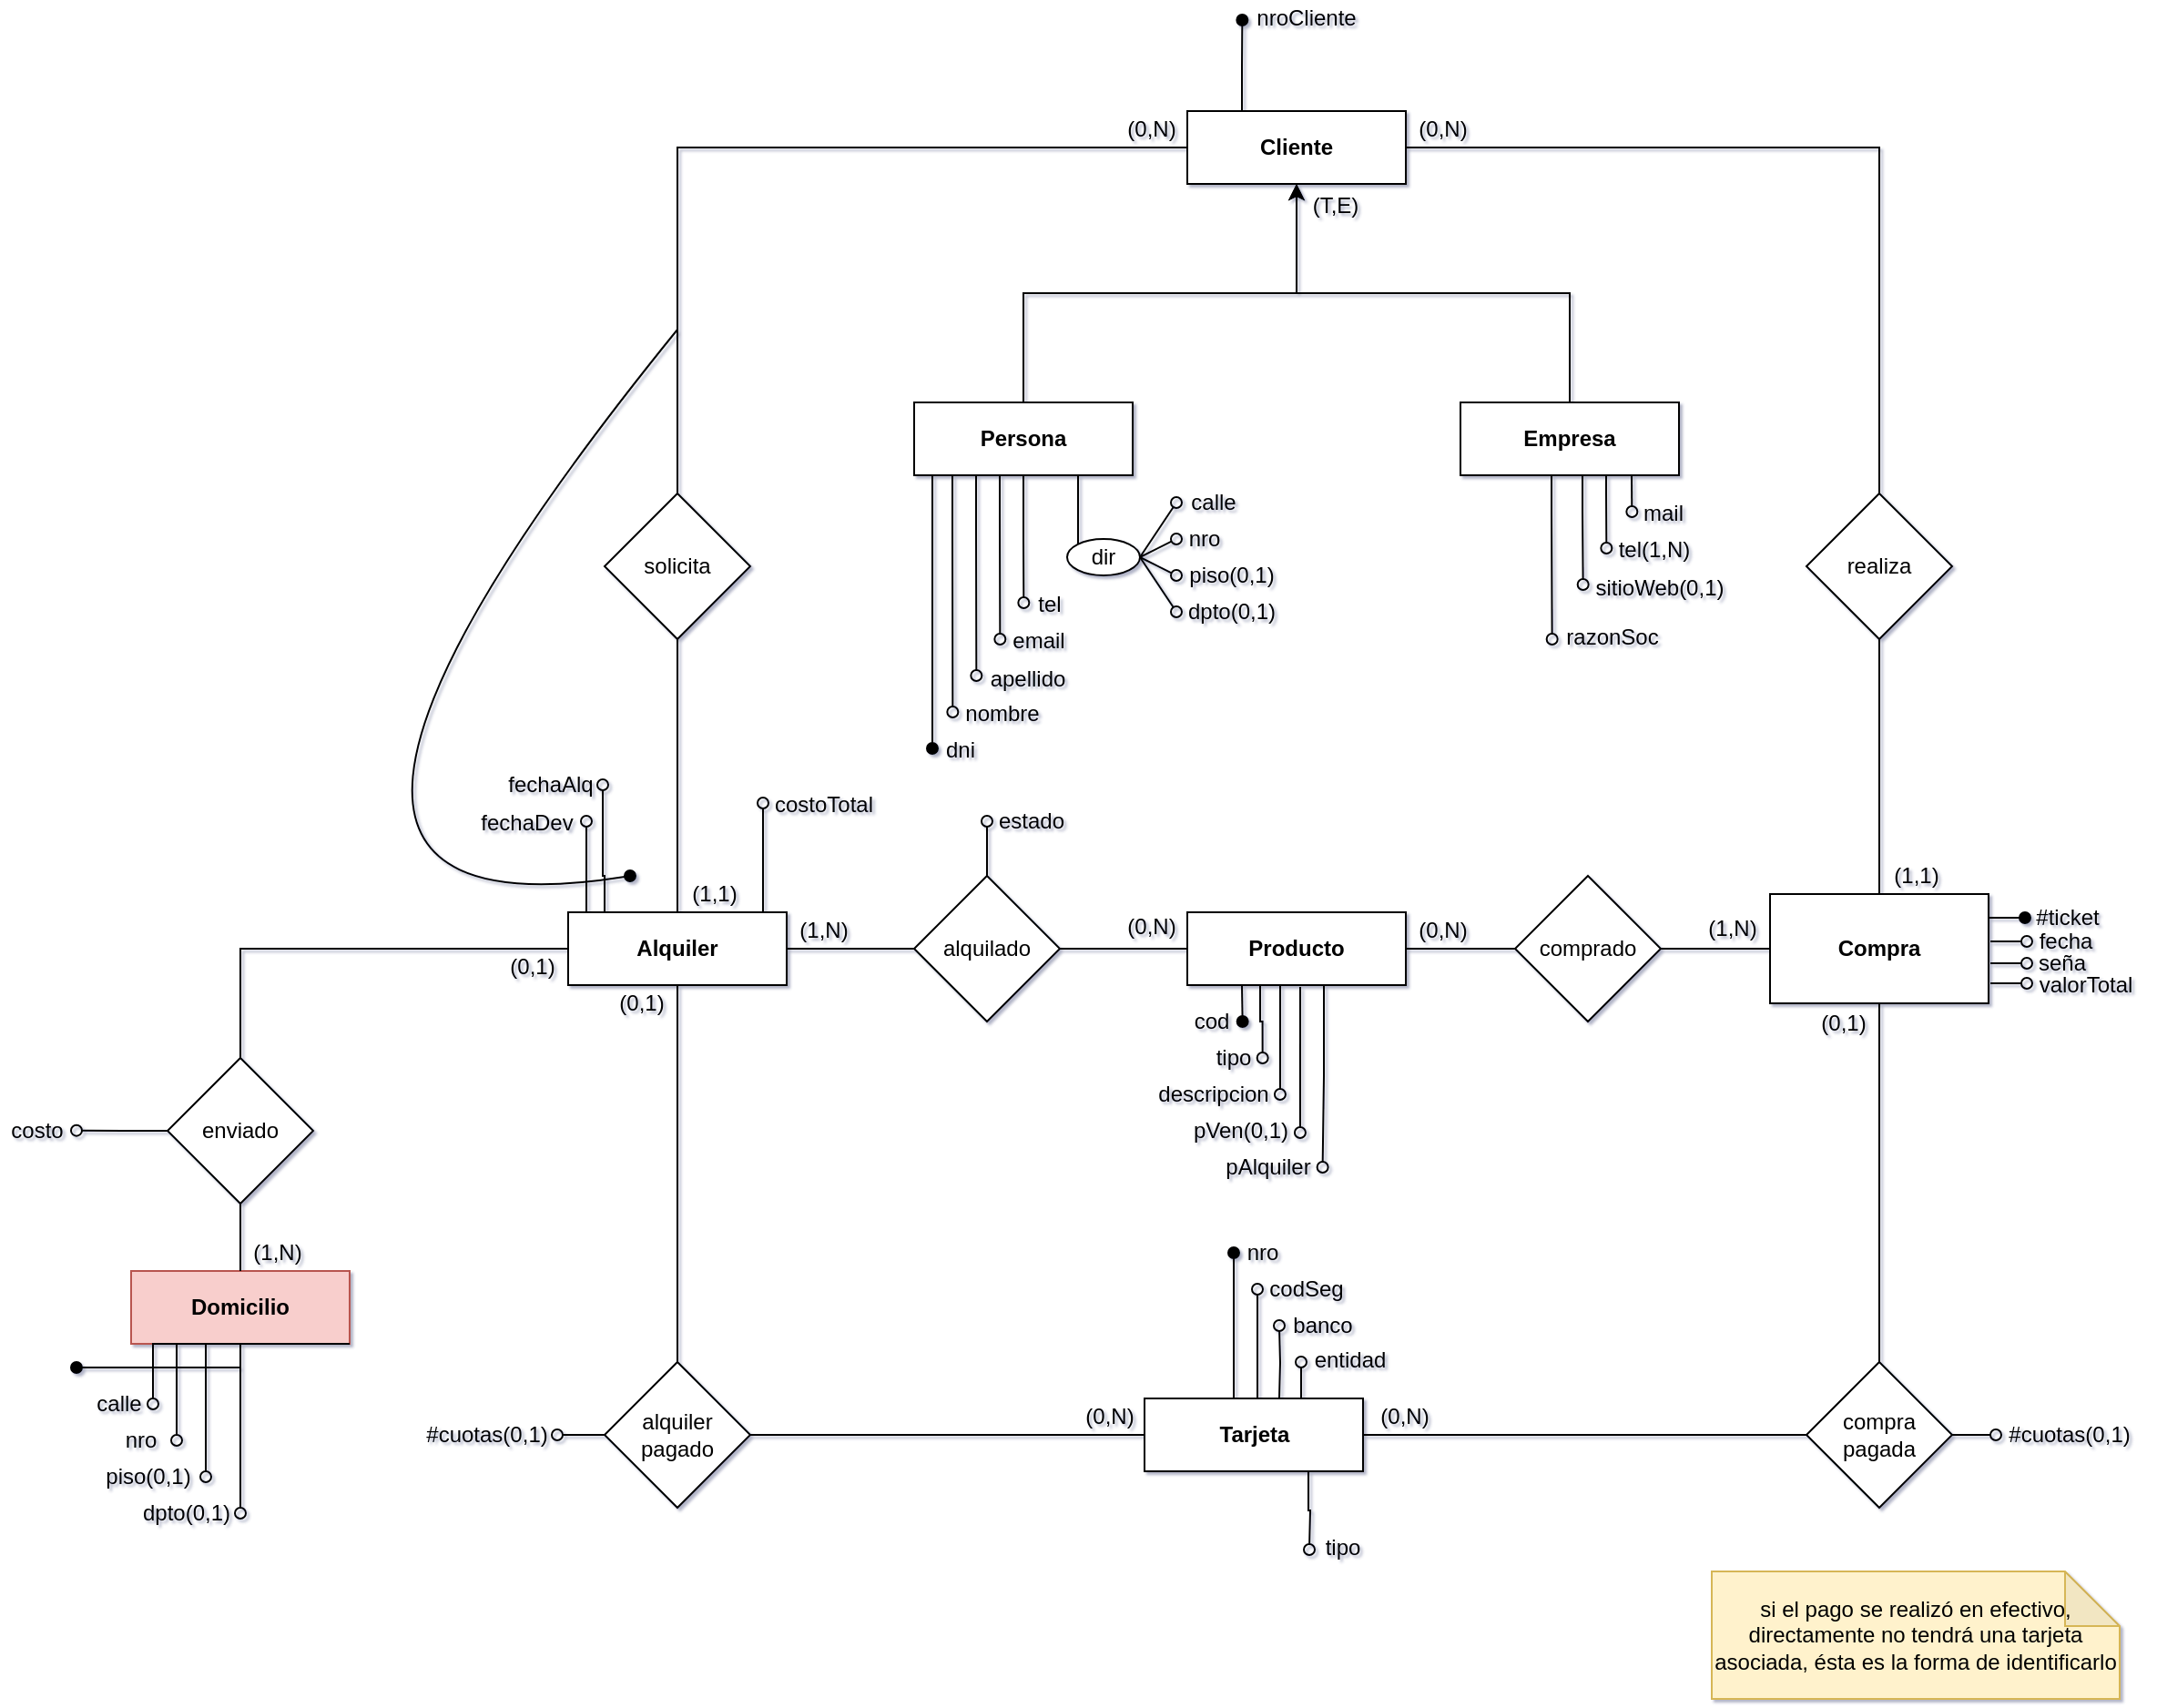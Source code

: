 <mxfile version="17.4.5" type="github">
  <diagram id="tCA3b7V7rkpCgKGouU4P" name="Página-1">
    <mxGraphModel dx="1339" dy="806" grid="1" gridSize="10" guides="1" tooltips="1" connect="1" arrows="1" fold="1" page="1" pageScale="1" pageWidth="827" pageHeight="1169" math="0" shadow="1">
      <root>
        <mxCell id="0" />
        <mxCell id="1" parent="0" />
        <mxCell id="JrbC6fHpjMKqTfL63MD3-28" style="edgeStyle=orthogonalEdgeStyle;rounded=0;orthogonalLoop=1;jettySize=auto;html=1;exitX=0;exitY=0.5;exitDx=0;exitDy=0;entryX=0.5;entryY=0;entryDx=0;entryDy=0;endArrow=none;endFill=0;" parent="1" source="JrbC6fHpjMKqTfL63MD3-1" target="JrbC6fHpjMKqTfL63MD3-8" edge="1">
          <mxGeometry relative="1" as="geometry" />
        </mxCell>
        <mxCell id="JrbC6fHpjMKqTfL63MD3-32" style="edgeStyle=orthogonalEdgeStyle;rounded=0;orthogonalLoop=1;jettySize=auto;html=1;exitX=1;exitY=0.5;exitDx=0;exitDy=0;entryX=0.5;entryY=0;entryDx=0;entryDy=0;endArrow=none;endFill=0;" parent="1" source="JrbC6fHpjMKqTfL63MD3-1" target="JrbC6fHpjMKqTfL63MD3-30" edge="1">
          <mxGeometry relative="1" as="geometry" />
        </mxCell>
        <mxCell id="JrbC6fHpjMKqTfL63MD3-125" style="edgeStyle=orthogonalEdgeStyle;rounded=0;orthogonalLoop=1;jettySize=auto;html=1;exitX=0.5;exitY=1;exitDx=0;exitDy=0;endArrow=oval;endFill=1;" parent="1" edge="1">
          <mxGeometry relative="1" as="geometry">
            <mxPoint x="986" y="440" as="targetPoint" />
            <mxPoint x="1026" y="290" as="sourcePoint" />
            <Array as="points">
              <mxPoint x="986" y="290" />
            </Array>
          </mxGeometry>
        </mxCell>
        <mxCell id="JrbC6fHpjMKqTfL63MD3-142" style="edgeStyle=orthogonalEdgeStyle;rounded=0;orthogonalLoop=1;jettySize=auto;html=1;exitX=0.25;exitY=0;exitDx=0;exitDy=0;endArrow=oval;endFill=1;" parent="1" source="JrbC6fHpjMKqTfL63MD3-1" edge="1">
          <mxGeometry relative="1" as="geometry">
            <mxPoint x="1156.176" y="40" as="targetPoint" />
          </mxGeometry>
        </mxCell>
        <mxCell id="JrbC6fHpjMKqTfL63MD3-1" value="Cliente" style="rounded=0;whiteSpace=wrap;html=1;fontStyle=1" parent="1" vertex="1">
          <mxGeometry x="1126" y="90" width="120" height="40" as="geometry" />
        </mxCell>
        <mxCell id="JrbC6fHpjMKqTfL63MD3-4" style="edgeStyle=orthogonalEdgeStyle;rounded=0;orthogonalLoop=1;jettySize=auto;html=1;exitX=0.5;exitY=0;exitDx=0;exitDy=0;entryX=0.5;entryY=1;entryDx=0;entryDy=0;" parent="1" source="JrbC6fHpjMKqTfL63MD3-2" target="JrbC6fHpjMKqTfL63MD3-1" edge="1">
          <mxGeometry relative="1" as="geometry" />
        </mxCell>
        <mxCell id="JrbC6fHpjMKqTfL63MD3-136" style="edgeStyle=orthogonalEdgeStyle;rounded=0;orthogonalLoop=1;jettySize=auto;html=1;exitX=0.5;exitY=1;exitDx=0;exitDy=0;endArrow=oval;endFill=0;" parent="1" edge="1">
          <mxGeometry relative="1" as="geometry">
            <mxPoint x="997.176" y="420" as="targetPoint" />
            <mxPoint x="997" y="290" as="sourcePoint" />
            <Array as="points">
              <mxPoint x="997" y="320" />
              <mxPoint x="997" y="320" />
            </Array>
          </mxGeometry>
        </mxCell>
        <mxCell id="JrbC6fHpjMKqTfL63MD3-137" style="edgeStyle=orthogonalEdgeStyle;rounded=0;orthogonalLoop=1;jettySize=auto;html=1;exitX=0.5;exitY=1;exitDx=0;exitDy=0;endArrow=oval;endFill=0;" parent="1" edge="1">
          <mxGeometry relative="1" as="geometry">
            <mxPoint x="1010.176" y="400" as="targetPoint" />
            <mxPoint x="1010" y="290" as="sourcePoint" />
            <Array as="points">
              <mxPoint x="1010" y="320" />
              <mxPoint x="1010" y="320" />
            </Array>
          </mxGeometry>
        </mxCell>
        <mxCell id="JrbC6fHpjMKqTfL63MD3-139" style="edgeStyle=orthogonalEdgeStyle;rounded=0;orthogonalLoop=1;jettySize=auto;html=1;exitX=0.5;exitY=1;exitDx=0;exitDy=0;endArrow=oval;endFill=0;" parent="1" edge="1">
          <mxGeometry relative="1" as="geometry">
            <mxPoint x="1023.176" y="380" as="targetPoint" />
            <mxPoint x="1023" y="290" as="sourcePoint" />
            <Array as="points">
              <mxPoint x="1023" y="310" />
              <mxPoint x="1023" y="310" />
            </Array>
          </mxGeometry>
        </mxCell>
        <mxCell id="JrbC6fHpjMKqTfL63MD3-140" style="edgeStyle=orthogonalEdgeStyle;rounded=0;orthogonalLoop=1;jettySize=auto;html=1;exitX=0.5;exitY=1;exitDx=0;exitDy=0;endArrow=oval;endFill=0;" parent="1" source="JrbC6fHpjMKqTfL63MD3-2" edge="1">
          <mxGeometry relative="1" as="geometry">
            <mxPoint x="1036.176" y="360" as="targetPoint" />
          </mxGeometry>
        </mxCell>
        <mxCell id="JrbC6fHpjMKqTfL63MD3-2" value="Persona" style="rounded=0;whiteSpace=wrap;html=1;fontStyle=1" parent="1" vertex="1">
          <mxGeometry x="976" y="250" width="120" height="40" as="geometry" />
        </mxCell>
        <mxCell id="JrbC6fHpjMKqTfL63MD3-5" style="edgeStyle=orthogonalEdgeStyle;rounded=0;orthogonalLoop=1;jettySize=auto;html=1;exitX=0.5;exitY=0;exitDx=0;exitDy=0;entryX=0.5;entryY=1;entryDx=0;entryDy=0;" parent="1" source="JrbC6fHpjMKqTfL63MD3-3" target="JrbC6fHpjMKqTfL63MD3-1" edge="1">
          <mxGeometry relative="1" as="geometry" />
        </mxCell>
        <mxCell id="JrbC6fHpjMKqTfL63MD3-145" style="edgeStyle=orthogonalEdgeStyle;rounded=0;orthogonalLoop=1;jettySize=auto;html=1;exitX=0.5;exitY=1;exitDx=0;exitDy=0;endArrow=oval;endFill=0;" parent="1" edge="1">
          <mxGeometry relative="1" as="geometry">
            <mxPoint x="1370.176" y="310" as="targetPoint" />
            <mxPoint x="1370" y="290" as="sourcePoint" />
          </mxGeometry>
        </mxCell>
        <mxCell id="JrbC6fHpjMKqTfL63MD3-146" style="edgeStyle=orthogonalEdgeStyle;rounded=0;orthogonalLoop=1;jettySize=auto;html=1;exitX=0.5;exitY=1;exitDx=0;exitDy=0;endArrow=oval;endFill=0;" parent="1" edge="1">
          <mxGeometry relative="1" as="geometry">
            <mxPoint x="1356.176" y="330" as="targetPoint" />
            <mxPoint x="1356" y="290" as="sourcePoint" />
            <Array as="points">
              <mxPoint x="1356" y="300" />
              <mxPoint x="1356" y="300" />
            </Array>
          </mxGeometry>
        </mxCell>
        <mxCell id="JrbC6fHpjMKqTfL63MD3-147" style="edgeStyle=orthogonalEdgeStyle;rounded=0;orthogonalLoop=1;jettySize=auto;html=1;exitX=0.5;exitY=1;exitDx=0;exitDy=0;endArrow=oval;endFill=0;" parent="1" edge="1">
          <mxGeometry relative="1" as="geometry">
            <mxPoint x="1343.333" y="350" as="targetPoint" />
            <mxPoint x="1343" y="290" as="sourcePoint" />
            <Array as="points">
              <mxPoint x="1343" y="310" />
              <mxPoint x="1343" y="310" />
            </Array>
          </mxGeometry>
        </mxCell>
        <mxCell id="JrbC6fHpjMKqTfL63MD3-148" style="edgeStyle=orthogonalEdgeStyle;rounded=0;orthogonalLoop=1;jettySize=auto;html=1;exitX=0.25;exitY=1;exitDx=0;exitDy=0;endArrow=oval;endFill=0;" parent="1" edge="1">
          <mxGeometry relative="1" as="geometry">
            <mxPoint x="1326.333" y="380" as="targetPoint" />
            <mxPoint x="1326" y="290" as="sourcePoint" />
            <Array as="points">
              <mxPoint x="1326" y="310" />
              <mxPoint x="1326" y="310" />
            </Array>
          </mxGeometry>
        </mxCell>
        <mxCell id="JrbC6fHpjMKqTfL63MD3-3" value="Empresa" style="rounded=0;whiteSpace=wrap;html=1;fontStyle=1" parent="1" vertex="1">
          <mxGeometry x="1276" y="250" width="120" height="40" as="geometry" />
        </mxCell>
        <mxCell id="JrbC6fHpjMKqTfL63MD3-104" style="edgeStyle=orthogonalEdgeStyle;rounded=0;orthogonalLoop=1;jettySize=auto;html=1;exitX=0.25;exitY=1;exitDx=0;exitDy=0;endArrow=oval;endFill=1;" parent="1" source="JrbC6fHpjMKqTfL63MD3-6" edge="1">
          <mxGeometry relative="1" as="geometry">
            <mxPoint x="1156.333" y="590.0" as="targetPoint" />
          </mxGeometry>
        </mxCell>
        <mxCell id="JrbC6fHpjMKqTfL63MD3-106" style="edgeStyle=orthogonalEdgeStyle;rounded=0;orthogonalLoop=1;jettySize=auto;html=1;exitX=0.5;exitY=1;exitDx=0;exitDy=0;endArrow=oval;endFill=0;" parent="1" edge="1">
          <mxGeometry relative="1" as="geometry">
            <mxPoint x="1167.333" y="610" as="targetPoint" />
            <mxPoint x="1167" y="570.0" as="sourcePoint" />
            <Array as="points">
              <mxPoint x="1166" y="570" />
              <mxPoint x="1166" y="590" />
              <mxPoint x="1167" y="590" />
            </Array>
          </mxGeometry>
        </mxCell>
        <mxCell id="JrbC6fHpjMKqTfL63MD3-108" style="edgeStyle=orthogonalEdgeStyle;rounded=0;orthogonalLoop=1;jettySize=auto;html=1;exitX=0.5;exitY=1;exitDx=0;exitDy=0;endArrow=oval;endFill=0;" parent="1" edge="1">
          <mxGeometry relative="1" as="geometry">
            <mxPoint x="1176.966" y="630" as="targetPoint" />
            <mxPoint x="1177.0" y="570" as="sourcePoint" />
          </mxGeometry>
        </mxCell>
        <mxCell id="JrbC6fHpjMKqTfL63MD3-110" style="edgeStyle=orthogonalEdgeStyle;rounded=0;orthogonalLoop=1;jettySize=auto;html=1;exitX=0.5;exitY=1;exitDx=0;exitDy=0;endArrow=oval;endFill=0;" parent="1" edge="1">
          <mxGeometry relative="1" as="geometry">
            <mxPoint x="1187.966" y="651" as="targetPoint" />
            <mxPoint x="1188.0" y="571" as="sourcePoint" />
          </mxGeometry>
        </mxCell>
        <mxCell id="JrbC6fHpjMKqTfL63MD3-112" style="edgeStyle=orthogonalEdgeStyle;rounded=0;orthogonalLoop=1;jettySize=auto;html=1;exitX=0.75;exitY=1;exitDx=0;exitDy=0;endArrow=oval;endFill=0;" parent="1" edge="1">
          <mxGeometry relative="1" as="geometry">
            <mxPoint x="1200.31" y="670" as="targetPoint" />
            <mxPoint x="1200.0" y="570" as="sourcePoint" />
            <Array as="points">
              <mxPoint x="1201" y="570" />
              <mxPoint x="1201" y="620" />
              <mxPoint x="1200" y="620" />
            </Array>
          </mxGeometry>
        </mxCell>
        <mxCell id="JrbC6fHpjMKqTfL63MD3-6" value="Producto" style="rounded=0;whiteSpace=wrap;html=1;fontStyle=1" parent="1" vertex="1">
          <mxGeometry x="1126" y="530" width="120" height="40" as="geometry" />
        </mxCell>
        <mxCell id="JrbC6fHpjMKqTfL63MD3-12" style="edgeStyle=orthogonalEdgeStyle;rounded=0;orthogonalLoop=1;jettySize=auto;html=1;exitX=1;exitY=0.5;exitDx=0;exitDy=0;entryX=0;entryY=0.5;entryDx=0;entryDy=0;endArrow=none;endFill=0;" parent="1" source="JrbC6fHpjMKqTfL63MD3-7" target="JrbC6fHpjMKqTfL63MD3-11" edge="1">
          <mxGeometry relative="1" as="geometry">
            <mxPoint x="976" y="550" as="sourcePoint" />
          </mxGeometry>
        </mxCell>
        <mxCell id="JrbC6fHpjMKqTfL63MD3-38" style="edgeStyle=orthogonalEdgeStyle;rounded=0;orthogonalLoop=1;jettySize=auto;html=1;exitX=0.5;exitY=1;exitDx=0;exitDy=0;entryX=0.5;entryY=0;entryDx=0;entryDy=0;endArrow=none;endFill=0;" parent="1" source="JrbC6fHpjMKqTfL63MD3-7" target="JrbC6fHpjMKqTfL63MD3-36" edge="1">
          <mxGeometry relative="1" as="geometry" />
        </mxCell>
        <mxCell id="JrbC6fHpjMKqTfL63MD3-48" style="edgeStyle=orthogonalEdgeStyle;rounded=0;orthogonalLoop=1;jettySize=auto;html=1;exitX=0;exitY=0.5;exitDx=0;exitDy=0;entryX=0.5;entryY=0;entryDx=0;entryDy=0;endArrow=none;endFill=0;" parent="1" source="JrbC6fHpjMKqTfL63MD3-7" target="JrbC6fHpjMKqTfL63MD3-20" edge="1">
          <mxGeometry relative="1" as="geometry" />
        </mxCell>
        <mxCell id="JrbC6fHpjMKqTfL63MD3-60" style="edgeStyle=orthogonalEdgeStyle;rounded=0;orthogonalLoop=1;jettySize=auto;html=1;exitX=0.25;exitY=0;exitDx=0;exitDy=0;endArrow=oval;endFill=0;" parent="1" edge="1">
          <mxGeometry relative="1" as="geometry">
            <mxPoint x="796" y="480" as="targetPoint" />
            <mxPoint x="797" y="530.0" as="sourcePoint" />
            <Array as="points">
              <mxPoint x="796" y="530" />
            </Array>
          </mxGeometry>
        </mxCell>
        <mxCell id="JrbC6fHpjMKqTfL63MD3-61" style="edgeStyle=orthogonalEdgeStyle;rounded=0;orthogonalLoop=1;jettySize=auto;html=1;exitX=0.25;exitY=0;exitDx=0;exitDy=0;endArrow=oval;endFill=0;" parent="1" edge="1">
          <mxGeometry relative="1" as="geometry">
            <mxPoint x="805" y="460" as="targetPoint" />
            <mxPoint x="805" y="530.0" as="sourcePoint" />
            <Array as="points">
              <mxPoint x="806" y="530" />
              <mxPoint x="806" y="510" />
            </Array>
          </mxGeometry>
        </mxCell>
        <mxCell id="JrbC6fHpjMKqTfL63MD3-62" style="edgeStyle=orthogonalEdgeStyle;rounded=0;orthogonalLoop=1;jettySize=auto;html=1;exitX=0.25;exitY=0;exitDx=0;exitDy=0;endArrow=oval;endFill=0;" parent="1" edge="1">
          <mxGeometry relative="1" as="geometry">
            <mxPoint x="893" y="470.0" as="targetPoint" />
            <mxPoint x="893" y="530.0" as="sourcePoint" />
          </mxGeometry>
        </mxCell>
        <mxCell id="JrbC6fHpjMKqTfL63MD3-7" value="Alquiler" style="rounded=0;whiteSpace=wrap;html=1;fontStyle=1" parent="1" vertex="1">
          <mxGeometry x="786" y="530" width="120" height="40" as="geometry" />
        </mxCell>
        <mxCell id="JrbC6fHpjMKqTfL63MD3-29" style="edgeStyle=orthogonalEdgeStyle;rounded=0;orthogonalLoop=1;jettySize=auto;html=1;exitX=0.5;exitY=1;exitDx=0;exitDy=0;entryX=0.5;entryY=0;entryDx=0;entryDy=0;endArrow=none;endFill=0;" parent="1" source="JrbC6fHpjMKqTfL63MD3-8" target="JrbC6fHpjMKqTfL63MD3-7" edge="1">
          <mxGeometry relative="1" as="geometry" />
        </mxCell>
        <mxCell id="JrbC6fHpjMKqTfL63MD3-8" value="solicita" style="rhombus;whiteSpace=wrap;html=1;" parent="1" vertex="1">
          <mxGeometry x="806" y="300" width="80" height="80" as="geometry" />
        </mxCell>
        <mxCell id="JrbC6fHpjMKqTfL63MD3-13" style="edgeStyle=orthogonalEdgeStyle;rounded=0;orthogonalLoop=1;jettySize=auto;html=1;exitX=1;exitY=0.5;exitDx=0;exitDy=0;entryX=0;entryY=0.5;entryDx=0;entryDy=0;endArrow=none;endFill=0;" parent="1" source="JrbC6fHpjMKqTfL63MD3-11" target="JrbC6fHpjMKqTfL63MD3-6" edge="1">
          <mxGeometry relative="1" as="geometry" />
        </mxCell>
        <mxCell id="JrbC6fHpjMKqTfL63MD3-16" style="edgeStyle=orthogonalEdgeStyle;rounded=0;orthogonalLoop=1;jettySize=auto;html=1;exitX=0.5;exitY=0;exitDx=0;exitDy=0;endArrow=oval;endFill=0;" parent="1" source="JrbC6fHpjMKqTfL63MD3-11" edge="1">
          <mxGeometry relative="1" as="geometry">
            <mxPoint x="1016" y="480" as="targetPoint" />
          </mxGeometry>
        </mxCell>
        <mxCell id="JrbC6fHpjMKqTfL63MD3-11" value="alquilado" style="rhombus;whiteSpace=wrap;html=1;" parent="1" vertex="1">
          <mxGeometry x="976" y="510" width="80" height="80" as="geometry" />
        </mxCell>
        <mxCell id="JrbC6fHpjMKqTfL63MD3-14" value="(1,N)" style="text;html=1;align=center;verticalAlign=middle;resizable=0;points=[];autosize=1;strokeColor=none;fillColor=none;" parent="1" vertex="1">
          <mxGeometry x="906" y="530" width="40" height="20" as="geometry" />
        </mxCell>
        <mxCell id="JrbC6fHpjMKqTfL63MD3-17" value="estado" style="text;html=1;align=center;verticalAlign=middle;resizable=0;points=[];autosize=1;strokeColor=none;fillColor=none;" parent="1" vertex="1">
          <mxGeometry x="1015" y="470" width="50" height="20" as="geometry" />
        </mxCell>
        <mxCell id="JrbC6fHpjMKqTfL63MD3-18" value="Domicilio" style="rounded=0;whiteSpace=wrap;html=1;fontStyle=1;fillColor=#f8cecc;strokeColor=#b85450;" parent="1" vertex="1">
          <mxGeometry x="546" y="727" width="120" height="40" as="geometry" />
        </mxCell>
        <mxCell id="JrbC6fHpjMKqTfL63MD3-49" style="edgeStyle=orthogonalEdgeStyle;rounded=0;orthogonalLoop=1;jettySize=auto;html=1;exitX=0.5;exitY=1;exitDx=0;exitDy=0;entryX=0.5;entryY=0;entryDx=0;entryDy=0;endArrow=none;endFill=0;" parent="1" source="JrbC6fHpjMKqTfL63MD3-20" target="JrbC6fHpjMKqTfL63MD3-18" edge="1">
          <mxGeometry relative="1" as="geometry" />
        </mxCell>
        <mxCell id="JrbC6fHpjMKqTfL63MD3-92" style="edgeStyle=orthogonalEdgeStyle;rounded=0;orthogonalLoop=1;jettySize=auto;html=1;exitX=0;exitY=0.5;exitDx=0;exitDy=0;endArrow=oval;endFill=0;" parent="1" source="JrbC6fHpjMKqTfL63MD3-20" edge="1">
          <mxGeometry relative="1" as="geometry">
            <mxPoint x="516" y="649.833" as="targetPoint" />
          </mxGeometry>
        </mxCell>
        <mxCell id="JrbC6fHpjMKqTfL63MD3-20" value="enviado" style="rhombus;whiteSpace=wrap;html=1;" parent="1" vertex="1">
          <mxGeometry x="566" y="610" width="80" height="80" as="geometry" />
        </mxCell>
        <mxCell id="JrbC6fHpjMKqTfL63MD3-42" style="edgeStyle=orthogonalEdgeStyle;rounded=0;orthogonalLoop=1;jettySize=auto;html=1;exitX=0.5;exitY=1;exitDx=0;exitDy=0;entryX=0.5;entryY=0;entryDx=0;entryDy=0;endArrow=none;endFill=0;" parent="1" source="JrbC6fHpjMKqTfL63MD3-21" target="JrbC6fHpjMKqTfL63MD3-40" edge="1">
          <mxGeometry relative="1" as="geometry" />
        </mxCell>
        <mxCell id="JrbC6fHpjMKqTfL63MD3-93" style="edgeStyle=orthogonalEdgeStyle;rounded=0;orthogonalLoop=1;jettySize=auto;html=1;exitX=1;exitY=0.25;exitDx=0;exitDy=0;endArrow=oval;endFill=1;" parent="1" edge="1">
          <mxGeometry relative="1" as="geometry">
            <mxPoint x="1586" y="532.833" as="targetPoint" />
            <mxPoint x="1566" y="533.0" as="sourcePoint" />
          </mxGeometry>
        </mxCell>
        <mxCell id="JrbC6fHpjMKqTfL63MD3-21" value="Compra" style="rounded=0;whiteSpace=wrap;html=1;fontStyle=1" parent="1" vertex="1">
          <mxGeometry x="1446" y="520" width="120" height="60" as="geometry" />
        </mxCell>
        <mxCell id="JrbC6fHpjMKqTfL63MD3-23" style="edgeStyle=orthogonalEdgeStyle;rounded=0;orthogonalLoop=1;jettySize=auto;html=1;exitX=1;exitY=0.5;exitDx=0;exitDy=0;entryX=0;entryY=0.5;entryDx=0;entryDy=0;endArrow=none;endFill=0;" parent="1" source="JrbC6fHpjMKqTfL63MD3-22" target="JrbC6fHpjMKqTfL63MD3-21" edge="1">
          <mxGeometry relative="1" as="geometry" />
        </mxCell>
        <mxCell id="JrbC6fHpjMKqTfL63MD3-24" style="edgeStyle=orthogonalEdgeStyle;rounded=0;orthogonalLoop=1;jettySize=auto;html=1;exitX=0;exitY=0.5;exitDx=0;exitDy=0;entryX=1;entryY=0.5;entryDx=0;entryDy=0;endArrow=none;endFill=0;" parent="1" source="JrbC6fHpjMKqTfL63MD3-22" target="JrbC6fHpjMKqTfL63MD3-6" edge="1">
          <mxGeometry relative="1" as="geometry" />
        </mxCell>
        <mxCell id="JrbC6fHpjMKqTfL63MD3-22" value="comprado" style="rhombus;whiteSpace=wrap;html=1;" parent="1" vertex="1">
          <mxGeometry x="1306" y="510" width="80" height="80" as="geometry" />
        </mxCell>
        <mxCell id="JrbC6fHpjMKqTfL63MD3-25" value="(1,N)" style="text;html=1;align=center;verticalAlign=middle;resizable=0;points=[];autosize=1;strokeColor=none;fillColor=none;" parent="1" vertex="1">
          <mxGeometry x="1405" y="529" width="40" height="20" as="geometry" />
        </mxCell>
        <mxCell id="JrbC6fHpjMKqTfL63MD3-31" style="edgeStyle=orthogonalEdgeStyle;rounded=0;orthogonalLoop=1;jettySize=auto;html=1;exitX=0.5;exitY=1;exitDx=0;exitDy=0;entryX=0.5;entryY=0;entryDx=0;entryDy=0;endArrow=none;endFill=0;" parent="1" source="JrbC6fHpjMKqTfL63MD3-30" target="JrbC6fHpjMKqTfL63MD3-21" edge="1">
          <mxGeometry relative="1" as="geometry" />
        </mxCell>
        <mxCell id="JrbC6fHpjMKqTfL63MD3-30" value="realiza" style="rhombus;whiteSpace=wrap;html=1;" parent="1" vertex="1">
          <mxGeometry x="1466" y="300" width="80" height="80" as="geometry" />
        </mxCell>
        <mxCell id="JrbC6fHpjMKqTfL63MD3-41" style="edgeStyle=orthogonalEdgeStyle;rounded=0;orthogonalLoop=1;jettySize=auto;html=1;exitX=1;exitY=0.5;exitDx=0;exitDy=0;entryX=0;entryY=0.5;entryDx=0;entryDy=0;endArrow=none;endFill=0;" parent="1" source="JrbC6fHpjMKqTfL63MD3-35" target="JrbC6fHpjMKqTfL63MD3-40" edge="1">
          <mxGeometry relative="1" as="geometry">
            <mxPoint x="1246" y="740" as="sourcePoint" />
          </mxGeometry>
        </mxCell>
        <mxCell id="JrbC6fHpjMKqTfL63MD3-157" style="edgeStyle=orthogonalEdgeStyle;rounded=0;orthogonalLoop=1;jettySize=auto;html=1;exitX=0.25;exitY=0;exitDx=0;exitDy=0;endArrow=oval;endFill=1;" parent="1" edge="1">
          <mxGeometry relative="1" as="geometry">
            <mxPoint x="1151.5" y="717" as="targetPoint" />
            <mxPoint x="1151.5" y="797" as="sourcePoint" />
          </mxGeometry>
        </mxCell>
        <mxCell id="JrbC6fHpjMKqTfL63MD3-158" style="edgeStyle=orthogonalEdgeStyle;rounded=0;orthogonalLoop=1;jettySize=auto;html=1;exitX=0.25;exitY=0;exitDx=0;exitDy=0;endArrow=oval;endFill=0;" parent="1" edge="1">
          <mxGeometry relative="1" as="geometry">
            <mxPoint x="1164.5" y="737" as="targetPoint" />
            <mxPoint x="1164.5" y="797" as="sourcePoint" />
            <Array as="points">
              <mxPoint x="1164.5" y="737" />
            </Array>
          </mxGeometry>
        </mxCell>
        <mxCell id="JrbC6fHpjMKqTfL63MD3-159" style="edgeStyle=orthogonalEdgeStyle;rounded=0;orthogonalLoop=1;jettySize=auto;html=1;exitX=0.5;exitY=0;exitDx=0;exitDy=0;endArrow=oval;endFill=0;" parent="1" edge="1">
          <mxGeometry relative="1" as="geometry">
            <mxPoint x="1176.5" y="757" as="targetPoint" />
            <mxPoint x="1176.5" y="797" as="sourcePoint" />
          </mxGeometry>
        </mxCell>
        <mxCell id="JrbC6fHpjMKqTfL63MD3-160" style="edgeStyle=orthogonalEdgeStyle;rounded=0;orthogonalLoop=1;jettySize=auto;html=1;exitX=0.5;exitY=0;exitDx=0;exitDy=0;endArrow=oval;endFill=0;" parent="1" edge="1">
          <mxGeometry relative="1" as="geometry">
            <mxPoint x="1188.5" y="777" as="targetPoint" />
            <mxPoint x="1188.5" y="797" as="sourcePoint" />
          </mxGeometry>
        </mxCell>
        <mxCell id="vegJUTZC-NedtnokfhXn-1" style="edgeStyle=orthogonalEdgeStyle;rounded=0;orthogonalLoop=1;jettySize=auto;html=1;exitX=0.75;exitY=1;exitDx=0;exitDy=0;endArrow=oval;endFill=0;" edge="1" parent="1" source="JrbC6fHpjMKqTfL63MD3-35">
          <mxGeometry relative="1" as="geometry">
            <mxPoint x="1193" y="880" as="targetPoint" />
          </mxGeometry>
        </mxCell>
        <mxCell id="JrbC6fHpjMKqTfL63MD3-35" value="Tarjeta" style="rounded=0;whiteSpace=wrap;html=1;fontStyle=1" parent="1" vertex="1">
          <mxGeometry x="1102.5" y="797" width="120" height="40" as="geometry" />
        </mxCell>
        <mxCell id="JrbC6fHpjMKqTfL63MD3-37" style="edgeStyle=orthogonalEdgeStyle;rounded=0;orthogonalLoop=1;jettySize=auto;html=1;exitX=1;exitY=0.5;exitDx=0;exitDy=0;entryX=0;entryY=0.5;entryDx=0;entryDy=0;endArrow=none;endFill=0;" parent="1" source="JrbC6fHpjMKqTfL63MD3-36" target="JrbC6fHpjMKqTfL63MD3-35" edge="1">
          <mxGeometry relative="1" as="geometry">
            <mxPoint x="1126" y="740" as="targetPoint" />
          </mxGeometry>
        </mxCell>
        <mxCell id="nKV0IDAUiu47R8Ns6cA8-9" style="edgeStyle=orthogonalEdgeStyle;rounded=0;orthogonalLoop=1;jettySize=auto;html=1;exitX=0;exitY=0.5;exitDx=0;exitDy=0;endArrow=oval;endFill=0;" parent="1" source="JrbC6fHpjMKqTfL63MD3-36" edge="1">
          <mxGeometry relative="1" as="geometry">
            <mxPoint x="780" y="816.897" as="targetPoint" />
          </mxGeometry>
        </mxCell>
        <mxCell id="JrbC6fHpjMKqTfL63MD3-36" value="alquiler&lt;br&gt;pagado" style="rhombus;whiteSpace=wrap;html=1;" parent="1" vertex="1">
          <mxGeometry x="806" y="777" width="80" height="80" as="geometry" />
        </mxCell>
        <mxCell id="nKV0IDAUiu47R8Ns6cA8-7" style="edgeStyle=orthogonalEdgeStyle;rounded=0;orthogonalLoop=1;jettySize=auto;html=1;exitX=1;exitY=0.5;exitDx=0;exitDy=0;endArrow=oval;endFill=0;" parent="1" source="JrbC6fHpjMKqTfL63MD3-40" edge="1">
          <mxGeometry relative="1" as="geometry">
            <mxPoint x="1570" y="816.897" as="targetPoint" />
          </mxGeometry>
        </mxCell>
        <mxCell id="JrbC6fHpjMKqTfL63MD3-40" value="compra&lt;br&gt;pagada" style="rhombus;whiteSpace=wrap;html=1;" parent="1" vertex="1">
          <mxGeometry x="1466" y="777" width="80" height="80" as="geometry" />
        </mxCell>
        <mxCell id="JrbC6fHpjMKqTfL63MD3-57" value="(0,1)" style="text;html=1;align=center;verticalAlign=middle;resizable=0;points=[];autosize=1;strokeColor=none;fillColor=none;" parent="1" vertex="1">
          <mxGeometry x="806" y="570" width="40" height="20" as="geometry" />
        </mxCell>
        <mxCell id="JrbC6fHpjMKqTfL63MD3-58" value="(0,1)" style="text;html=1;align=center;verticalAlign=middle;resizable=0;points=[];autosize=1;strokeColor=none;fillColor=none;" parent="1" vertex="1">
          <mxGeometry x="1466" y="581" width="40" height="20" as="geometry" />
        </mxCell>
        <mxCell id="JrbC6fHpjMKqTfL63MD3-63" value="fechaDev" style="text;html=1;align=center;verticalAlign=middle;resizable=0;points=[];autosize=1;strokeColor=none;fillColor=none;" parent="1" vertex="1">
          <mxGeometry x="728" y="471" width="70" height="20" as="geometry" />
        </mxCell>
        <mxCell id="JrbC6fHpjMKqTfL63MD3-64" value="fechaAlq" style="text;html=1;align=center;verticalAlign=middle;resizable=0;points=[];autosize=1;strokeColor=none;fillColor=none;" parent="1" vertex="1">
          <mxGeometry x="746" y="450" width="60" height="20" as="geometry" />
        </mxCell>
        <mxCell id="JrbC6fHpjMKqTfL63MD3-65" value="costoTotal" style="text;html=1;align=center;verticalAlign=middle;resizable=0;points=[];autosize=1;strokeColor=none;fillColor=none;" parent="1" vertex="1">
          <mxGeometry x="891" y="461" width="70" height="20" as="geometry" />
        </mxCell>
        <mxCell id="JrbC6fHpjMKqTfL63MD3-66" value="" style="curved=1;endArrow=oval;html=1;rounded=0;endFill=1;" parent="1" edge="1">
          <mxGeometry width="50" height="50" relative="1" as="geometry">
            <mxPoint x="846" y="210" as="sourcePoint" />
            <mxPoint x="820" y="510" as="targetPoint" />
            <Array as="points">
              <mxPoint x="570" y="550" />
            </Array>
          </mxGeometry>
        </mxCell>
        <mxCell id="JrbC6fHpjMKqTfL63MD3-67" value="(0,N)" style="text;html=1;align=center;verticalAlign=middle;resizable=0;points=[];autosize=1;strokeColor=none;fillColor=none;" parent="1" vertex="1">
          <mxGeometry x="1086" y="90" width="40" height="20" as="geometry" />
        </mxCell>
        <mxCell id="JrbC6fHpjMKqTfL63MD3-68" value="(1,1)" style="text;html=1;align=center;verticalAlign=middle;resizable=0;points=[];autosize=1;strokeColor=none;fillColor=none;" parent="1" vertex="1">
          <mxGeometry x="846" y="510" width="40" height="20" as="geometry" />
        </mxCell>
        <mxCell id="JrbC6fHpjMKqTfL63MD3-70" value="(0,N)" style="text;html=1;align=center;verticalAlign=middle;resizable=0;points=[];autosize=1;strokeColor=none;fillColor=none;" parent="1" vertex="1">
          <mxGeometry x="1246" y="90" width="40" height="20" as="geometry" />
        </mxCell>
        <mxCell id="JrbC6fHpjMKqTfL63MD3-71" value="(1,1)" style="text;html=1;align=center;verticalAlign=middle;resizable=0;points=[];autosize=1;strokeColor=none;fillColor=none;" parent="1" vertex="1">
          <mxGeometry x="1506" y="500" width="40" height="20" as="geometry" />
        </mxCell>
        <mxCell id="JrbC6fHpjMKqTfL63MD3-76" style="edgeStyle=orthogonalEdgeStyle;rounded=0;orthogonalLoop=1;jettySize=auto;html=1;exitX=0.5;exitY=1;exitDx=0;exitDy=0;endArrow=oval;endFill=0;" parent="1" edge="1">
          <mxGeometry relative="1" as="geometry">
            <mxPoint x="571" y="820" as="targetPoint" />
            <mxPoint x="608" y="767" as="sourcePoint" />
            <Array as="points">
              <mxPoint x="571" y="767" />
            </Array>
          </mxGeometry>
        </mxCell>
        <mxCell id="JrbC6fHpjMKqTfL63MD3-77" style="edgeStyle=orthogonalEdgeStyle;rounded=0;orthogonalLoop=1;jettySize=auto;html=1;exitX=0.5;exitY=1;exitDx=0;exitDy=0;endArrow=oval;endFill=0;" parent="1" edge="1">
          <mxGeometry relative="1" as="geometry">
            <mxPoint x="587" y="840" as="targetPoint" />
            <mxPoint x="611" y="767" as="sourcePoint" />
            <Array as="points">
              <mxPoint x="587" y="767" />
            </Array>
          </mxGeometry>
        </mxCell>
        <mxCell id="JrbC6fHpjMKqTfL63MD3-79" style="edgeStyle=orthogonalEdgeStyle;rounded=0;orthogonalLoop=1;jettySize=auto;html=1;exitX=1;exitY=1;exitDx=0;exitDy=0;endArrow=oval;endFill=0;" parent="1" source="JrbC6fHpjMKqTfL63MD3-18" edge="1">
          <mxGeometry relative="1" as="geometry">
            <mxPoint x="558" y="800" as="targetPoint" />
            <mxPoint x="558" y="780" as="sourcePoint" />
            <Array as="points">
              <mxPoint x="558" y="767" />
            </Array>
          </mxGeometry>
        </mxCell>
        <mxCell id="JrbC6fHpjMKqTfL63MD3-80" style="edgeStyle=none;rounded=0;orthogonalLoop=1;jettySize=auto;html=1;endArrow=oval;endFill=0;startArrow=none;exitX=0.5;exitY=1;exitDx=0;exitDy=0;" parent="1" source="JrbC6fHpjMKqTfL63MD3-18" edge="1">
          <mxGeometry relative="1" as="geometry">
            <mxPoint x="606" y="860" as="targetPoint" />
            <mxPoint x="516" y="880" as="sourcePoint" />
          </mxGeometry>
        </mxCell>
        <mxCell id="JrbC6fHpjMKqTfL63MD3-81" value="calle" style="text;html=1;align=center;verticalAlign=middle;resizable=0;points=[];autosize=1;strokeColor=none;fillColor=none;" parent="1" vertex="1">
          <mxGeometry x="519" y="790" width="40" height="20" as="geometry" />
        </mxCell>
        <mxCell id="JrbC6fHpjMKqTfL63MD3-83" value="piso(0,1)" style="text;html=1;align=center;verticalAlign=middle;resizable=0;points=[];autosize=1;strokeColor=none;fillColor=none;" parent="1" vertex="1">
          <mxGeometry x="525" y="830" width="60" height="20" as="geometry" />
        </mxCell>
        <mxCell id="JrbC6fHpjMKqTfL63MD3-84" value="dpto(0,1)" style="text;html=1;align=center;verticalAlign=middle;resizable=0;points=[];autosize=1;strokeColor=none;fillColor=none;" parent="1" vertex="1">
          <mxGeometry x="546" y="850" width="60" height="20" as="geometry" />
        </mxCell>
        <mxCell id="JrbC6fHpjMKqTfL63MD3-86" value="(0,1)" style="text;html=1;align=center;verticalAlign=middle;resizable=0;points=[];autosize=1;strokeColor=none;fillColor=none;" parent="1" vertex="1">
          <mxGeometry x="746" y="550" width="40" height="20" as="geometry" />
        </mxCell>
        <mxCell id="JrbC6fHpjMKqTfL63MD3-87" value="(1,N)" style="text;html=1;align=center;verticalAlign=middle;resizable=0;points=[];autosize=1;strokeColor=none;fillColor=none;" parent="1" vertex="1">
          <mxGeometry x="606" y="707" width="40" height="20" as="geometry" />
        </mxCell>
        <mxCell id="JrbC6fHpjMKqTfL63MD3-82" value="nro" style="text;html=1;align=center;verticalAlign=middle;resizable=0;points=[];autosize=1;strokeColor=none;fillColor=none;" parent="1" vertex="1">
          <mxGeometry x="536" y="810" width="30" height="20" as="geometry" />
        </mxCell>
        <mxCell id="JrbC6fHpjMKqTfL63MD3-90" value="" style="endArrow=oval;html=1;rounded=0;endFill=1;" parent="1" edge="1">
          <mxGeometry width="50" height="50" relative="1" as="geometry">
            <mxPoint x="606" y="780" as="sourcePoint" />
            <mxPoint x="516" y="780" as="targetPoint" />
          </mxGeometry>
        </mxCell>
        <mxCell id="JrbC6fHpjMKqTfL63MD3-91" value="costo" style="text;html=1;align=center;verticalAlign=middle;resizable=0;points=[];autosize=1;strokeColor=none;fillColor=none;" parent="1" vertex="1">
          <mxGeometry x="474" y="640" width="40" height="20" as="geometry" />
        </mxCell>
        <mxCell id="JrbC6fHpjMKqTfL63MD3-94" style="edgeStyle=orthogonalEdgeStyle;rounded=0;orthogonalLoop=1;jettySize=auto;html=1;exitX=1;exitY=0.25;exitDx=0;exitDy=0;endArrow=oval;endFill=0;" parent="1" edge="1">
          <mxGeometry relative="1" as="geometry">
            <mxPoint x="1587" y="545.833" as="targetPoint" />
            <mxPoint x="1567" y="546.0" as="sourcePoint" />
          </mxGeometry>
        </mxCell>
        <mxCell id="JrbC6fHpjMKqTfL63MD3-95" style="edgeStyle=orthogonalEdgeStyle;rounded=0;orthogonalLoop=1;jettySize=auto;html=1;exitX=1;exitY=0.25;exitDx=0;exitDy=0;endArrow=oval;endFill=0;" parent="1" edge="1">
          <mxGeometry relative="1" as="geometry">
            <mxPoint x="1587" y="557.833" as="targetPoint" />
            <mxPoint x="1567" y="558.0" as="sourcePoint" />
          </mxGeometry>
        </mxCell>
        <mxCell id="JrbC6fHpjMKqTfL63MD3-96" style="edgeStyle=orthogonalEdgeStyle;rounded=0;orthogonalLoop=1;jettySize=auto;html=1;exitX=1;exitY=0.25;exitDx=0;exitDy=0;endArrow=oval;endFill=0;" parent="1" edge="1">
          <mxGeometry relative="1" as="geometry">
            <mxPoint x="1587" y="568.833" as="targetPoint" />
            <mxPoint x="1567" y="569.0" as="sourcePoint" />
          </mxGeometry>
        </mxCell>
        <mxCell id="JrbC6fHpjMKqTfL63MD3-97" value="fecha" style="text;html=1;align=center;verticalAlign=middle;resizable=0;points=[];autosize=1;strokeColor=none;fillColor=none;" parent="1" vertex="1">
          <mxGeometry x="1588" y="536" width="40" height="20" as="geometry" />
        </mxCell>
        <mxCell id="JrbC6fHpjMKqTfL63MD3-98" value="#ticket" style="text;html=1;align=center;verticalAlign=middle;resizable=0;points=[];autosize=1;strokeColor=none;fillColor=none;" parent="1" vertex="1">
          <mxGeometry x="1584" y="523" width="50" height="20" as="geometry" />
        </mxCell>
        <mxCell id="JrbC6fHpjMKqTfL63MD3-99" value="seña" style="text;html=1;align=center;verticalAlign=middle;resizable=0;points=[];autosize=1;strokeColor=none;fillColor=none;" parent="1" vertex="1">
          <mxGeometry x="1586" y="548" width="40" height="20" as="geometry" />
        </mxCell>
        <mxCell id="JrbC6fHpjMKqTfL63MD3-100" value="valorTotal" style="text;html=1;align=center;verticalAlign=middle;resizable=0;points=[];autosize=1;strokeColor=none;fillColor=none;" parent="1" vertex="1">
          <mxGeometry x="1584" y="560" width="70" height="20" as="geometry" />
        </mxCell>
        <mxCell id="JrbC6fHpjMKqTfL63MD3-101" value="(0,N)" style="text;html=1;align=center;verticalAlign=middle;resizable=0;points=[];autosize=1;strokeColor=none;fillColor=none;" parent="1" vertex="1">
          <mxGeometry x="1086" y="528" width="40" height="20" as="geometry" />
        </mxCell>
        <mxCell id="JrbC6fHpjMKqTfL63MD3-103" value="(0,N)" style="text;html=1;align=center;verticalAlign=middle;resizable=0;points=[];autosize=1;strokeColor=none;fillColor=none;" parent="1" vertex="1">
          <mxGeometry x="1246" y="530" width="40" height="20" as="geometry" />
        </mxCell>
        <mxCell id="JrbC6fHpjMKqTfL63MD3-105" value="cod" style="text;html=1;align=center;verticalAlign=middle;resizable=0;points=[];autosize=1;strokeColor=none;fillColor=none;" parent="1" vertex="1">
          <mxGeometry x="1124" y="580" width="30" height="20" as="geometry" />
        </mxCell>
        <mxCell id="JrbC6fHpjMKqTfL63MD3-107" value="tipo" style="text;html=1;align=center;verticalAlign=middle;resizable=0;points=[];autosize=1;strokeColor=none;fillColor=none;" parent="1" vertex="1">
          <mxGeometry x="1136" y="600" width="30" height="20" as="geometry" />
        </mxCell>
        <mxCell id="JrbC6fHpjMKqTfL63MD3-109" value="descripcion" style="text;html=1;align=center;verticalAlign=middle;resizable=0;points=[];autosize=1;strokeColor=none;fillColor=none;" parent="1" vertex="1">
          <mxGeometry x="1100" y="620" width="80" height="20" as="geometry" />
        </mxCell>
        <mxCell id="JrbC6fHpjMKqTfL63MD3-111" value="pVen(0,1)" style="text;html=1;align=center;verticalAlign=middle;resizable=0;points=[];autosize=1;strokeColor=none;fillColor=none;" parent="1" vertex="1">
          <mxGeometry x="1120" y="640" width="70" height="20" as="geometry" />
        </mxCell>
        <mxCell id="JrbC6fHpjMKqTfL63MD3-113" value="pAlquiler" style="text;html=1;align=center;verticalAlign=middle;resizable=0;points=[];autosize=1;strokeColor=none;fillColor=none;" parent="1" vertex="1">
          <mxGeometry x="1140" y="660" width="60" height="20" as="geometry" />
        </mxCell>
        <mxCell id="JrbC6fHpjMKqTfL63MD3-117" style="edgeStyle=none;rounded=0;orthogonalLoop=1;jettySize=auto;html=1;exitX=1;exitY=0.5;exitDx=0;exitDy=0;endArrow=oval;endFill=0;" parent="1" source="JrbC6fHpjMKqTfL63MD3-114" edge="1">
          <mxGeometry relative="1" as="geometry">
            <mxPoint x="1120" y="325" as="targetPoint" />
          </mxGeometry>
        </mxCell>
        <mxCell id="JrbC6fHpjMKqTfL63MD3-118" style="edgeStyle=none;rounded=0;orthogonalLoop=1;jettySize=auto;html=1;exitX=1;exitY=0.5;exitDx=0;exitDy=0;endArrow=oval;endFill=0;" parent="1" source="JrbC6fHpjMKqTfL63MD3-114" edge="1">
          <mxGeometry relative="1" as="geometry">
            <mxPoint x="1120.0" y="345" as="targetPoint" />
          </mxGeometry>
        </mxCell>
        <mxCell id="JrbC6fHpjMKqTfL63MD3-119" style="edgeStyle=none;rounded=0;orthogonalLoop=1;jettySize=auto;html=1;exitX=1;exitY=0.5;exitDx=0;exitDy=0;endArrow=oval;endFill=0;" parent="1" source="JrbC6fHpjMKqTfL63MD3-114" edge="1">
          <mxGeometry relative="1" as="geometry">
            <mxPoint x="1120.0" y="365" as="targetPoint" />
          </mxGeometry>
        </mxCell>
        <mxCell id="JrbC6fHpjMKqTfL63MD3-120" style="edgeStyle=none;rounded=0;orthogonalLoop=1;jettySize=auto;html=1;exitX=1;exitY=0.5;exitDx=0;exitDy=0;endArrow=oval;endFill=0;" parent="1" source="JrbC6fHpjMKqTfL63MD3-114" edge="1">
          <mxGeometry relative="1" as="geometry">
            <mxPoint x="1120.0" y="305" as="targetPoint" />
          </mxGeometry>
        </mxCell>
        <mxCell id="JrbC6fHpjMKqTfL63MD3-135" style="edgeStyle=orthogonalEdgeStyle;rounded=0;orthogonalLoop=1;jettySize=auto;html=1;exitX=0;exitY=0.5;exitDx=0;exitDy=0;entryX=0.5;entryY=1;entryDx=0;entryDy=0;endArrow=none;endFill=0;" parent="1" source="JrbC6fHpjMKqTfL63MD3-114" target="JrbC6fHpjMKqTfL63MD3-2" edge="1">
          <mxGeometry relative="1" as="geometry">
            <Array as="points">
              <mxPoint x="1066" y="335" />
              <mxPoint x="1066" y="290" />
            </Array>
          </mxGeometry>
        </mxCell>
        <mxCell id="JrbC6fHpjMKqTfL63MD3-114" value="dir" style="ellipse;whiteSpace=wrap;html=1;" parent="1" vertex="1">
          <mxGeometry x="1060" y="325" width="40" height="20" as="geometry" />
        </mxCell>
        <mxCell id="JrbC6fHpjMKqTfL63MD3-121" value="calle" style="text;html=1;align=center;verticalAlign=middle;resizable=0;points=[];autosize=1;strokeColor=none;fillColor=none;" parent="1" vertex="1">
          <mxGeometry x="1120" y="295" width="40" height="20" as="geometry" />
        </mxCell>
        <mxCell id="JrbC6fHpjMKqTfL63MD3-122" value="nro" style="text;html=1;align=center;verticalAlign=middle;resizable=0;points=[];autosize=1;strokeColor=none;fillColor=none;" parent="1" vertex="1">
          <mxGeometry x="1120" y="315" width="30" height="20" as="geometry" />
        </mxCell>
        <mxCell id="JrbC6fHpjMKqTfL63MD3-123" value="piso(0,1)" style="text;html=1;align=center;verticalAlign=middle;resizable=0;points=[];autosize=1;strokeColor=none;fillColor=none;" parent="1" vertex="1">
          <mxGeometry x="1120" y="335" width="60" height="20" as="geometry" />
        </mxCell>
        <mxCell id="JrbC6fHpjMKqTfL63MD3-124" value="dpto(0,1)" style="text;html=1;align=center;verticalAlign=middle;resizable=0;points=[];autosize=1;strokeColor=none;fillColor=none;" parent="1" vertex="1">
          <mxGeometry x="1120" y="355" width="60" height="20" as="geometry" />
        </mxCell>
        <mxCell id="JrbC6fHpjMKqTfL63MD3-130" value="dni" style="text;html=1;align=center;verticalAlign=middle;resizable=0;points=[];autosize=1;strokeColor=none;fillColor=none;" parent="1" vertex="1">
          <mxGeometry x="986" y="431" width="30" height="20" as="geometry" />
        </mxCell>
        <mxCell id="JrbC6fHpjMKqTfL63MD3-131" value="nombre" style="text;html=1;align=center;verticalAlign=middle;resizable=0;points=[];autosize=1;strokeColor=none;fillColor=none;" parent="1" vertex="1">
          <mxGeometry x="994" y="411" width="60" height="20" as="geometry" />
        </mxCell>
        <mxCell id="JrbC6fHpjMKqTfL63MD3-132" value="apellido" style="text;html=1;align=center;verticalAlign=middle;resizable=0;points=[];autosize=1;strokeColor=none;fillColor=none;" parent="1" vertex="1">
          <mxGeometry x="1008" y="392" width="60" height="20" as="geometry" />
        </mxCell>
        <mxCell id="JrbC6fHpjMKqTfL63MD3-133" value="tel" style="text;html=1;align=center;verticalAlign=middle;resizable=0;points=[];autosize=1;strokeColor=none;fillColor=none;" parent="1" vertex="1">
          <mxGeometry x="1035" y="351" width="30" height="20" as="geometry" />
        </mxCell>
        <mxCell id="JrbC6fHpjMKqTfL63MD3-134" value="email" style="text;html=1;align=center;verticalAlign=middle;resizable=0;points=[];autosize=1;strokeColor=none;fillColor=none;" parent="1" vertex="1">
          <mxGeometry x="1024" y="371" width="40" height="20" as="geometry" />
        </mxCell>
        <mxCell id="JrbC6fHpjMKqTfL63MD3-141" value="(T,E)" style="text;html=1;align=center;verticalAlign=middle;resizable=0;points=[];autosize=1;strokeColor=none;fillColor=none;" parent="1" vertex="1">
          <mxGeometry x="1187" y="132" width="40" height="20" as="geometry" />
        </mxCell>
        <mxCell id="JrbC6fHpjMKqTfL63MD3-143" value="nroCliente" style="text;html=1;align=center;verticalAlign=middle;resizable=0;points=[];autosize=1;strokeColor=none;fillColor=none;" parent="1" vertex="1">
          <mxGeometry x="1156" y="29" width="70" height="20" as="geometry" />
        </mxCell>
        <mxCell id="JrbC6fHpjMKqTfL63MD3-149" value="razonSoc" style="text;html=1;align=center;verticalAlign=middle;resizable=0;points=[];autosize=1;strokeColor=none;fillColor=none;" parent="1" vertex="1">
          <mxGeometry x="1324" y="369" width="70" height="20" as="geometry" />
        </mxCell>
        <mxCell id="JrbC6fHpjMKqTfL63MD3-150" value="mail" style="text;html=1;align=center;verticalAlign=middle;resizable=0;points=[];autosize=1;strokeColor=none;fillColor=none;" parent="1" vertex="1">
          <mxGeometry x="1367" y="301" width="40" height="20" as="geometry" />
        </mxCell>
        <mxCell id="JrbC6fHpjMKqTfL63MD3-151" value="tel(1,N)" style="text;html=1;align=center;verticalAlign=middle;resizable=0;points=[];autosize=1;strokeColor=none;fillColor=none;" parent="1" vertex="1">
          <mxGeometry x="1357" y="321" width="50" height="20" as="geometry" />
        </mxCell>
        <mxCell id="JrbC6fHpjMKqTfL63MD3-154" value="sitioWeb(0,1)" style="text;html=1;align=center;verticalAlign=middle;resizable=0;points=[];autosize=1;strokeColor=none;fillColor=none;" parent="1" vertex="1">
          <mxGeometry x="1340" y="342" width="90" height="20" as="geometry" />
        </mxCell>
        <mxCell id="JrbC6fHpjMKqTfL63MD3-161" value="nro" style="text;html=1;align=center;verticalAlign=middle;resizable=0;points=[];autosize=1;strokeColor=none;fillColor=none;" parent="1" vertex="1">
          <mxGeometry x="1151.5" y="707" width="30" height="20" as="geometry" />
        </mxCell>
        <mxCell id="JrbC6fHpjMKqTfL63MD3-163" value="banco" style="text;html=1;align=center;verticalAlign=middle;resizable=0;points=[];autosize=1;strokeColor=none;fillColor=none;" parent="1" vertex="1">
          <mxGeometry x="1174.5" y="747" width="50" height="20" as="geometry" />
        </mxCell>
        <mxCell id="JrbC6fHpjMKqTfL63MD3-164" value="entidad" style="text;html=1;align=center;verticalAlign=middle;resizable=0;points=[];autosize=1;strokeColor=none;fillColor=none;" parent="1" vertex="1">
          <mxGeometry x="1189.5" y="766" width="50" height="20" as="geometry" />
        </mxCell>
        <mxCell id="JrbC6fHpjMKqTfL63MD3-165" value="codSeg" style="text;html=1;align=center;verticalAlign=middle;resizable=0;points=[];autosize=1;strokeColor=none;fillColor=none;" parent="1" vertex="1">
          <mxGeometry x="1160.5" y="727" width="60" height="20" as="geometry" />
        </mxCell>
        <mxCell id="JrbC6fHpjMKqTfL63MD3-166" value="(0,N)" style="text;html=1;align=center;verticalAlign=middle;resizable=0;points=[];autosize=1;strokeColor=none;fillColor=none;" parent="1" vertex="1">
          <mxGeometry x="1062.5" y="797" width="40" height="20" as="geometry" />
        </mxCell>
        <mxCell id="JrbC6fHpjMKqTfL63MD3-167" value="(0,N)" style="text;html=1;align=center;verticalAlign=middle;resizable=0;points=[];autosize=1;strokeColor=none;fillColor=none;" parent="1" vertex="1">
          <mxGeometry x="1224.5" y="797" width="40" height="20" as="geometry" />
        </mxCell>
        <mxCell id="b2ZKoyOY4UfWilYa2dx6-1" value="si el pago se realizó en efectivo, directamente no tendrá una tarjeta asociada, ésta es la forma de identificarlo" style="shape=note;whiteSpace=wrap;html=1;backgroundOutline=1;darkOpacity=0.05;fillColor=#fff2cc;strokeColor=#d6b656;" parent="1" vertex="1">
          <mxGeometry x="1414" y="892" width="224" height="70" as="geometry" />
        </mxCell>
        <mxCell id="nKV0IDAUiu47R8Ns6cA8-8" value="#cuotas(0,1)" style="text;html=1;align=center;verticalAlign=middle;resizable=0;points=[];autosize=1;strokeColor=none;fillColor=none;" parent="1" vertex="1">
          <mxGeometry x="1570" y="807" width="80" height="20" as="geometry" />
        </mxCell>
        <mxCell id="nKV0IDAUiu47R8Ns6cA8-10" value="#cuotas(0,1)" style="text;html=1;align=center;verticalAlign=middle;resizable=0;points=[];autosize=1;strokeColor=none;fillColor=none;" parent="1" vertex="1">
          <mxGeometry x="701" y="807" width="80" height="20" as="geometry" />
        </mxCell>
        <mxCell id="vegJUTZC-NedtnokfhXn-2" value="tipo" style="text;html=1;align=center;verticalAlign=middle;resizable=0;points=[];autosize=1;strokeColor=none;fillColor=none;" vertex="1" parent="1">
          <mxGeometry x="1195.5" y="869" width="30" height="20" as="geometry" />
        </mxCell>
      </root>
    </mxGraphModel>
  </diagram>
</mxfile>
